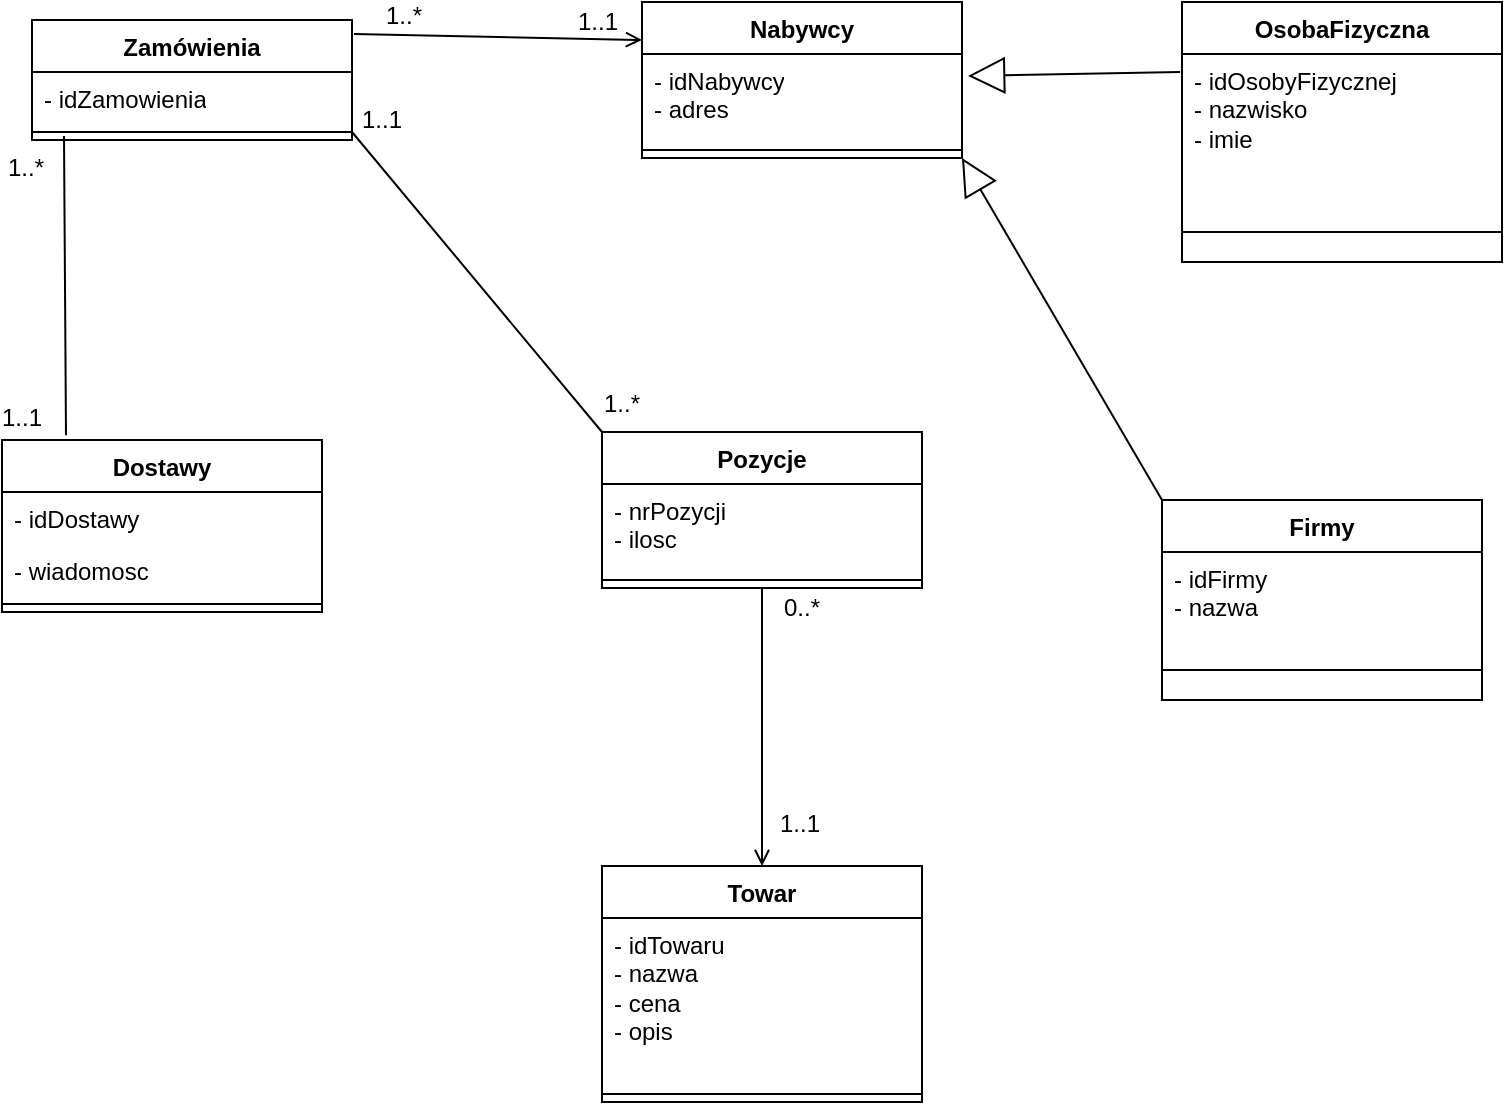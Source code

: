 <mxfile version="24.5.1" type="device">
  <diagram name="Strona-1" id="MppruRx3QJBBJqBwcU29">
    <mxGraphModel dx="867" dy="476" grid="1" gridSize="10" guides="1" tooltips="1" connect="1" arrows="1" fold="1" page="1" pageScale="1" pageWidth="827" pageHeight="1169" math="0" shadow="0">
      <root>
        <mxCell id="0" />
        <mxCell id="1" parent="0" />
        <mxCell id="qe7ebwJnnEiPNI-hVlHU-1" value="Zamówienia" style="swimlane;fontStyle=1;align=center;verticalAlign=top;childLayout=stackLayout;horizontal=1;startSize=26;horizontalStack=0;resizeParent=1;resizeParentMax=0;resizeLast=0;collapsible=1;marginBottom=0;whiteSpace=wrap;html=1;" parent="1" vertex="1">
          <mxGeometry x="92" y="39" width="160" height="60" as="geometry" />
        </mxCell>
        <mxCell id="qe7ebwJnnEiPNI-hVlHU-2" value="- idZamowienia" style="text;strokeColor=none;fillColor=none;align=left;verticalAlign=top;spacingLeft=4;spacingRight=4;overflow=hidden;rotatable=0;points=[[0,0.5],[1,0.5]];portConstraint=eastwest;whiteSpace=wrap;html=1;" parent="qe7ebwJnnEiPNI-hVlHU-1" vertex="1">
          <mxGeometry y="26" width="160" height="26" as="geometry" />
        </mxCell>
        <mxCell id="qe7ebwJnnEiPNI-hVlHU-3" value="" style="line;strokeWidth=1;fillColor=none;align=left;verticalAlign=middle;spacingTop=-1;spacingLeft=3;spacingRight=3;rotatable=0;labelPosition=right;points=[];portConstraint=eastwest;strokeColor=inherit;" parent="qe7ebwJnnEiPNI-hVlHU-1" vertex="1">
          <mxGeometry y="52" width="160" height="8" as="geometry" />
        </mxCell>
        <mxCell id="qe7ebwJnnEiPNI-hVlHU-4" value="Nabywcy" style="swimlane;fontStyle=1;align=center;verticalAlign=top;childLayout=stackLayout;horizontal=1;startSize=26;horizontalStack=0;resizeParent=1;resizeParentMax=0;resizeLast=0;collapsible=1;marginBottom=0;whiteSpace=wrap;html=1;" parent="1" vertex="1">
          <mxGeometry x="397" y="30" width="160" height="78" as="geometry" />
        </mxCell>
        <mxCell id="qe7ebwJnnEiPNI-hVlHU-5" value="- idNabywcy&lt;div&gt;- adres&lt;/div&gt;" style="text;strokeColor=none;fillColor=none;align=left;verticalAlign=top;spacingLeft=4;spacingRight=4;overflow=hidden;rotatable=0;points=[[0,0.5],[1,0.5]];portConstraint=eastwest;whiteSpace=wrap;html=1;" parent="qe7ebwJnnEiPNI-hVlHU-4" vertex="1">
          <mxGeometry y="26" width="160" height="44" as="geometry" />
        </mxCell>
        <mxCell id="qe7ebwJnnEiPNI-hVlHU-6" value="" style="line;strokeWidth=1;fillColor=none;align=left;verticalAlign=middle;spacingTop=-1;spacingLeft=3;spacingRight=3;rotatable=0;labelPosition=right;points=[];portConstraint=eastwest;strokeColor=inherit;" parent="qe7ebwJnnEiPNI-hVlHU-4" vertex="1">
          <mxGeometry y="70" width="160" height="8" as="geometry" />
        </mxCell>
        <mxCell id="qe7ebwJnnEiPNI-hVlHU-8" value="OsobaFizyczna" style="swimlane;fontStyle=1;align=center;verticalAlign=top;childLayout=stackLayout;horizontal=1;startSize=26;horizontalStack=0;resizeParent=1;resizeParentMax=0;resizeLast=0;collapsible=1;marginBottom=0;whiteSpace=wrap;html=1;" parent="1" vertex="1">
          <mxGeometry x="667" y="30" width="160" height="130" as="geometry" />
        </mxCell>
        <mxCell id="qe7ebwJnnEiPNI-hVlHU-9" value="- idOsobyFizycznej&lt;div&gt;- nazwisko&lt;/div&gt;&lt;div&gt;- imie&lt;/div&gt;" style="text;strokeColor=none;fillColor=none;align=left;verticalAlign=top;spacingLeft=4;spacingRight=4;overflow=hidden;rotatable=0;points=[[0,0.5],[1,0.5]];portConstraint=eastwest;whiteSpace=wrap;html=1;" parent="qe7ebwJnnEiPNI-hVlHU-8" vertex="1">
          <mxGeometry y="26" width="160" height="74" as="geometry" />
        </mxCell>
        <mxCell id="qe7ebwJnnEiPNI-hVlHU-10" value="" style="line;strokeWidth=1;fillColor=none;align=left;verticalAlign=middle;spacingTop=-1;spacingLeft=3;spacingRight=3;rotatable=0;labelPosition=right;points=[];portConstraint=eastwest;strokeColor=inherit;" parent="qe7ebwJnnEiPNI-hVlHU-8" vertex="1">
          <mxGeometry y="100" width="160" height="30" as="geometry" />
        </mxCell>
        <mxCell id="qe7ebwJnnEiPNI-hVlHU-12" value="Dostawy" style="swimlane;fontStyle=1;align=center;verticalAlign=top;childLayout=stackLayout;horizontal=1;startSize=26;horizontalStack=0;resizeParent=1;resizeParentMax=0;resizeLast=0;collapsible=1;marginBottom=0;whiteSpace=wrap;html=1;" parent="1" vertex="1">
          <mxGeometry x="77" y="249" width="160" height="86" as="geometry" />
        </mxCell>
        <mxCell id="qe7ebwJnnEiPNI-hVlHU-13" value="- idDostawy" style="text;strokeColor=none;fillColor=none;align=left;verticalAlign=top;spacingLeft=4;spacingRight=4;overflow=hidden;rotatable=0;points=[[0,0.5],[1,0.5]];portConstraint=eastwest;whiteSpace=wrap;html=1;" parent="qe7ebwJnnEiPNI-hVlHU-12" vertex="1">
          <mxGeometry y="26" width="160" height="26" as="geometry" />
        </mxCell>
        <mxCell id="qe7ebwJnnEiPNI-hVlHU-14" value="- wiadomosc" style="text;strokeColor=none;fillColor=none;align=left;verticalAlign=top;spacingLeft=4;spacingRight=4;overflow=hidden;rotatable=0;points=[[0,0.5],[1,0.5]];portConstraint=eastwest;whiteSpace=wrap;html=1;" parent="qe7ebwJnnEiPNI-hVlHU-12" vertex="1">
          <mxGeometry y="52" width="160" height="26" as="geometry" />
        </mxCell>
        <mxCell id="qe7ebwJnnEiPNI-hVlHU-15" value="" style="line;strokeWidth=1;fillColor=none;align=left;verticalAlign=middle;spacingTop=-1;spacingLeft=3;spacingRight=3;rotatable=0;labelPosition=right;points=[];portConstraint=eastwest;strokeColor=inherit;" parent="qe7ebwJnnEiPNI-hVlHU-12" vertex="1">
          <mxGeometry y="78" width="160" height="8" as="geometry" />
        </mxCell>
        <mxCell id="qe7ebwJnnEiPNI-hVlHU-16" value="Firmy" style="swimlane;fontStyle=1;align=center;verticalAlign=top;childLayout=stackLayout;horizontal=1;startSize=26;horizontalStack=0;resizeParent=1;resizeParentMax=0;resizeLast=0;collapsible=1;marginBottom=0;whiteSpace=wrap;html=1;" parent="1" vertex="1">
          <mxGeometry x="657" y="279" width="160" height="100" as="geometry" />
        </mxCell>
        <mxCell id="qe7ebwJnnEiPNI-hVlHU-17" value="- idFirmy&lt;div&gt;- nazwa&lt;/div&gt;" style="text;strokeColor=none;fillColor=none;align=left;verticalAlign=top;spacingLeft=4;spacingRight=4;overflow=hidden;rotatable=0;points=[[0,0.5],[1,0.5]];portConstraint=eastwest;whiteSpace=wrap;html=1;" parent="qe7ebwJnnEiPNI-hVlHU-16" vertex="1">
          <mxGeometry y="26" width="160" height="44" as="geometry" />
        </mxCell>
        <mxCell id="qe7ebwJnnEiPNI-hVlHU-18" value="" style="line;strokeWidth=1;fillColor=none;align=left;verticalAlign=middle;spacingTop=-1;spacingLeft=3;spacingRight=3;rotatable=0;labelPosition=right;points=[];portConstraint=eastwest;strokeColor=inherit;" parent="qe7ebwJnnEiPNI-hVlHU-16" vertex="1">
          <mxGeometry y="70" width="160" height="30" as="geometry" />
        </mxCell>
        <mxCell id="qe7ebwJnnEiPNI-hVlHU-20" value="Pozycje" style="swimlane;fontStyle=1;align=center;verticalAlign=top;childLayout=stackLayout;horizontal=1;startSize=26;horizontalStack=0;resizeParent=1;resizeParentMax=0;resizeLast=0;collapsible=1;marginBottom=0;whiteSpace=wrap;html=1;" parent="1" vertex="1">
          <mxGeometry x="377" y="245" width="160" height="78" as="geometry" />
        </mxCell>
        <mxCell id="qe7ebwJnnEiPNI-hVlHU-21" value="- nrPozycji&lt;div&gt;- ilosc&lt;/div&gt;&lt;div&gt;&lt;br&gt;&lt;/div&gt;" style="text;strokeColor=none;fillColor=none;align=left;verticalAlign=top;spacingLeft=4;spacingRight=4;overflow=hidden;rotatable=0;points=[[0,0.5],[1,0.5]];portConstraint=eastwest;whiteSpace=wrap;html=1;" parent="qe7ebwJnnEiPNI-hVlHU-20" vertex="1">
          <mxGeometry y="26" width="160" height="44" as="geometry" />
        </mxCell>
        <mxCell id="qe7ebwJnnEiPNI-hVlHU-22" value="" style="line;strokeWidth=1;fillColor=none;align=left;verticalAlign=middle;spacingTop=-1;spacingLeft=3;spacingRight=3;rotatable=0;labelPosition=right;points=[];portConstraint=eastwest;strokeColor=inherit;" parent="qe7ebwJnnEiPNI-hVlHU-20" vertex="1">
          <mxGeometry y="70" width="160" height="8" as="geometry" />
        </mxCell>
        <mxCell id="qe7ebwJnnEiPNI-hVlHU-24" value="Towar" style="swimlane;fontStyle=1;align=center;verticalAlign=top;childLayout=stackLayout;horizontal=1;startSize=26;horizontalStack=0;resizeParent=1;resizeParentMax=0;resizeLast=0;collapsible=1;marginBottom=0;whiteSpace=wrap;html=1;" parent="1" vertex="1">
          <mxGeometry x="377" y="462" width="160" height="118" as="geometry" />
        </mxCell>
        <mxCell id="qe7ebwJnnEiPNI-hVlHU-25" value="- idTowaru&lt;div&gt;- nazwa&lt;/div&gt;&lt;div&gt;- cena&lt;/div&gt;&lt;div&gt;- opis&lt;/div&gt;&lt;div&gt;&lt;br&gt;&lt;/div&gt;" style="text;strokeColor=none;fillColor=none;align=left;verticalAlign=top;spacingLeft=4;spacingRight=4;overflow=hidden;rotatable=0;points=[[0,0.5],[1,0.5]];portConstraint=eastwest;whiteSpace=wrap;html=1;" parent="qe7ebwJnnEiPNI-hVlHU-24" vertex="1">
          <mxGeometry y="26" width="160" height="84" as="geometry" />
        </mxCell>
        <mxCell id="qe7ebwJnnEiPNI-hVlHU-26" value="" style="line;strokeWidth=1;fillColor=none;align=left;verticalAlign=middle;spacingTop=-1;spacingLeft=3;spacingRight=3;rotatable=0;labelPosition=right;points=[];portConstraint=eastwest;strokeColor=inherit;" parent="qe7ebwJnnEiPNI-hVlHU-24" vertex="1">
          <mxGeometry y="110" width="160" height="8" as="geometry" />
        </mxCell>
        <mxCell id="qe7ebwJnnEiPNI-hVlHU-28" value="" style="endArrow=open;html=1;rounded=0;exitX=1.006;exitY=0.116;exitDx=0;exitDy=0;exitPerimeter=0;" parent="1" source="qe7ebwJnnEiPNI-hVlHU-1" edge="1">
          <mxGeometry relative="1" as="geometry">
            <mxPoint x="267" y="49" as="sourcePoint" />
            <mxPoint x="397" y="49" as="targetPoint" />
          </mxGeometry>
        </mxCell>
        <mxCell id="qe7ebwJnnEiPNI-hVlHU-29" value="1..*" style="resizable=0;html=1;whiteSpace=wrap;align=left;verticalAlign=bottom;" parent="qe7ebwJnnEiPNI-hVlHU-28" connectable="0" vertex="1">
          <mxGeometry x="-1" relative="1" as="geometry">
            <mxPoint x="14" as="offset" />
          </mxGeometry>
        </mxCell>
        <mxCell id="qe7ebwJnnEiPNI-hVlHU-30" value="1..1" style="resizable=0;html=1;whiteSpace=wrap;align=right;verticalAlign=bottom;" parent="qe7ebwJnnEiPNI-hVlHU-28" connectable="0" vertex="1">
          <mxGeometry x="1" relative="1" as="geometry">
            <mxPoint x="-10" as="offset" />
          </mxGeometry>
        </mxCell>
        <mxCell id="qe7ebwJnnEiPNI-hVlHU-31" value="" style="endArrow=none;html=1;rounded=0;exitX=0.1;exitY=0.75;exitDx=0;exitDy=0;exitPerimeter=0;entryX=0.2;entryY=-0.027;entryDx=0;entryDy=0;entryPerimeter=0;" parent="1" source="qe7ebwJnnEiPNI-hVlHU-3" target="qe7ebwJnnEiPNI-hVlHU-12" edge="1">
          <mxGeometry relative="1" as="geometry">
            <mxPoint x="107.04" y="125" as="sourcePoint" />
            <mxPoint x="244" y="169" as="targetPoint" />
          </mxGeometry>
        </mxCell>
        <mxCell id="qe7ebwJnnEiPNI-hVlHU-32" value="1..*" style="resizable=0;html=1;whiteSpace=wrap;align=left;verticalAlign=bottom;" parent="qe7ebwJnnEiPNI-hVlHU-31" connectable="0" vertex="1">
          <mxGeometry x="-1" relative="1" as="geometry">
            <mxPoint x="-30" y="24" as="offset" />
          </mxGeometry>
        </mxCell>
        <mxCell id="qe7ebwJnnEiPNI-hVlHU-33" value="1..1" style="resizable=0;html=1;whiteSpace=wrap;align=right;verticalAlign=bottom;" parent="qe7ebwJnnEiPNI-hVlHU-31" connectable="0" vertex="1">
          <mxGeometry x="1" relative="1" as="geometry">
            <mxPoint x="-10" as="offset" />
          </mxGeometry>
        </mxCell>
        <mxCell id="qe7ebwJnnEiPNI-hVlHU-34" value="" style="endArrow=open;html=1;rounded=0;exitX=0.5;exitY=1;exitDx=0;exitDy=0;entryX=0.5;entryY=0;entryDx=0;entryDy=0;" parent="1" source="qe7ebwJnnEiPNI-hVlHU-20" target="qe7ebwJnnEiPNI-hVlHU-24" edge="1">
          <mxGeometry relative="1" as="geometry">
            <mxPoint x="461.96" y="368.234" as="sourcePoint" />
            <mxPoint x="618" y="490" as="targetPoint" />
          </mxGeometry>
        </mxCell>
        <mxCell id="qe7ebwJnnEiPNI-hVlHU-35" value="0..*" style="resizable=0;html=1;whiteSpace=wrap;align=left;verticalAlign=bottom;" parent="qe7ebwJnnEiPNI-hVlHU-34" connectable="0" vertex="1">
          <mxGeometry x="-1" relative="1" as="geometry">
            <mxPoint x="9" y="18" as="offset" />
          </mxGeometry>
        </mxCell>
        <mxCell id="qe7ebwJnnEiPNI-hVlHU-36" value="1..1" style="resizable=0;html=1;whiteSpace=wrap;align=right;verticalAlign=bottom;" parent="qe7ebwJnnEiPNI-hVlHU-34" connectable="0" vertex="1">
          <mxGeometry x="1" relative="1" as="geometry">
            <mxPoint x="30" y="-13" as="offset" />
          </mxGeometry>
        </mxCell>
        <mxCell id="qe7ebwJnnEiPNI-hVlHU-37" value="" style="endArrow=block;endSize=16;endFill=0;html=1;rounded=0;exitX=0;exitY=0;exitDx=0;exitDy=0;entryX=1;entryY=1;entryDx=0;entryDy=0;" parent="1" source="qe7ebwJnnEiPNI-hVlHU-16" target="qe7ebwJnnEiPNI-hVlHU-4" edge="1">
          <mxGeometry width="160" relative="1" as="geometry">
            <mxPoint x="330" y="400" as="sourcePoint" />
            <mxPoint x="556.04" y="151.008" as="targetPoint" />
          </mxGeometry>
        </mxCell>
        <mxCell id="qe7ebwJnnEiPNI-hVlHU-38" value="" style="endArrow=block;endSize=16;endFill=0;html=1;rounded=0;exitX=-0.006;exitY=0.122;exitDx=0;exitDy=0;entryX=1.019;entryY=0.25;entryDx=0;entryDy=0;entryPerimeter=0;exitPerimeter=0;" parent="1" source="qe7ebwJnnEiPNI-hVlHU-9" target="qe7ebwJnnEiPNI-hVlHU-5" edge="1">
          <mxGeometry width="160" relative="1" as="geometry">
            <mxPoint x="667" y="289" as="sourcePoint" />
            <mxPoint x="566" y="161" as="targetPoint" />
          </mxGeometry>
        </mxCell>
        <mxCell id="qe7ebwJnnEiPNI-hVlHU-39" value="" style="endArrow=none;endFill=0;endSize=24;html=1;rounded=0;exitX=0;exitY=0;exitDx=0;exitDy=0;entryX=1;entryY=1.154;entryDx=0;entryDy=0;entryPerimeter=0;" parent="1" source="qe7ebwJnnEiPNI-hVlHU-20" target="qe7ebwJnnEiPNI-hVlHU-2" edge="1">
          <mxGeometry width="160" relative="1" as="geometry">
            <mxPoint x="300" y="400" as="sourcePoint" />
            <mxPoint x="460" y="400" as="targetPoint" />
          </mxGeometry>
        </mxCell>
        <mxCell id="qe7ebwJnnEiPNI-hVlHU-40" value="1..*" style="resizable=0;html=1;whiteSpace=wrap;align=right;verticalAlign=bottom;" parent="1" connectable="0" vertex="1">
          <mxGeometry x="397.002" y="239.997" as="geometry" />
        </mxCell>
        <mxCell id="EtdbAY_5_3EnLGgu6hfR-1" value="1..1" style="resizable=0;html=1;whiteSpace=wrap;align=right;verticalAlign=bottom;" connectable="0" vertex="1" parent="1">
          <mxGeometry x="407.002" y="249.997" as="geometry">
            <mxPoint x="-129" y="-152" as="offset" />
          </mxGeometry>
        </mxCell>
      </root>
    </mxGraphModel>
  </diagram>
</mxfile>
